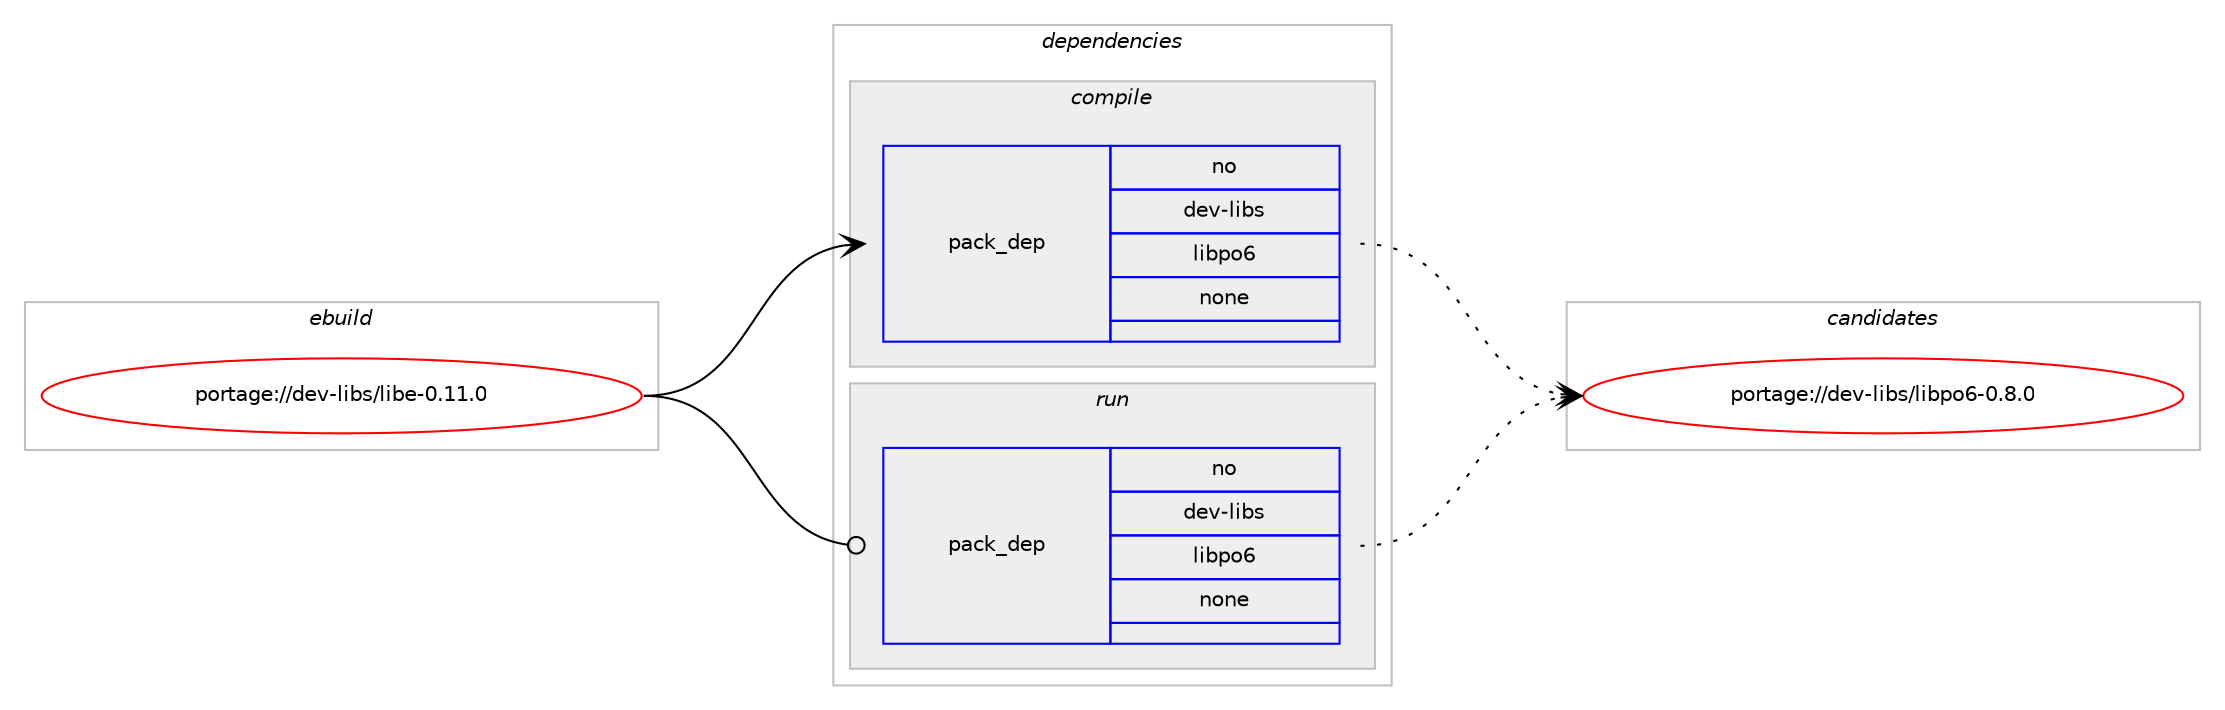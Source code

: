 digraph prolog {

# *************
# Graph options
# *************

newrank=true;
concentrate=true;
compound=true;
graph [rankdir=LR,fontname=Helvetica,fontsize=10,ranksep=1.5];#, ranksep=2.5, nodesep=0.2];
edge  [arrowhead=vee];
node  [fontname=Helvetica,fontsize=10];

# **********
# The ebuild
# **********

subgraph cluster_leftcol {
color=gray;
label=<<i>ebuild</i>>;
id [label="portage://dev-libs/libe-0.11.0", color=red, width=4, href="../dev-libs/libe-0.11.0.svg"];
}

# ****************
# The dependencies
# ****************

subgraph cluster_midcol {
color=gray;
label=<<i>dependencies</i>>;
subgraph cluster_compile {
fillcolor="#eeeeee";
style=filled;
label=<<i>compile</i>>;
subgraph pack382169 {
dependency512883 [label=<<TABLE BORDER="0" CELLBORDER="1" CELLSPACING="0" CELLPADDING="4" WIDTH="220"><TR><TD ROWSPAN="6" CELLPADDING="30">pack_dep</TD></TR><TR><TD WIDTH="110">no</TD></TR><TR><TD>dev-libs</TD></TR><TR><TD>libpo6</TD></TR><TR><TD>none</TD></TR><TR><TD></TD></TR></TABLE>>, shape=none, color=blue];
}
id:e -> dependency512883:w [weight=20,style="solid",arrowhead="vee"];
}
subgraph cluster_compileandrun {
fillcolor="#eeeeee";
style=filled;
label=<<i>compile and run</i>>;
}
subgraph cluster_run {
fillcolor="#eeeeee";
style=filled;
label=<<i>run</i>>;
subgraph pack382170 {
dependency512884 [label=<<TABLE BORDER="0" CELLBORDER="1" CELLSPACING="0" CELLPADDING="4" WIDTH="220"><TR><TD ROWSPAN="6" CELLPADDING="30">pack_dep</TD></TR><TR><TD WIDTH="110">no</TD></TR><TR><TD>dev-libs</TD></TR><TR><TD>libpo6</TD></TR><TR><TD>none</TD></TR><TR><TD></TD></TR></TABLE>>, shape=none, color=blue];
}
id:e -> dependency512884:w [weight=20,style="solid",arrowhead="odot"];
}
}

# **************
# The candidates
# **************

subgraph cluster_choices {
rank=same;
color=gray;
label=<<i>candidates</i>>;

subgraph choice382169 {
color=black;
nodesep=1;
choice1001011184510810598115471081059811211154454846564648 [label="portage://dev-libs/libpo6-0.8.0", color=red, width=4,href="../dev-libs/libpo6-0.8.0.svg"];
dependency512883:e -> choice1001011184510810598115471081059811211154454846564648:w [style=dotted,weight="100"];
}
subgraph choice382170 {
color=black;
nodesep=1;
choice1001011184510810598115471081059811211154454846564648 [label="portage://dev-libs/libpo6-0.8.0", color=red, width=4,href="../dev-libs/libpo6-0.8.0.svg"];
dependency512884:e -> choice1001011184510810598115471081059811211154454846564648:w [style=dotted,weight="100"];
}
}

}

